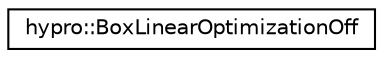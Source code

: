 digraph "Graphical Class Hierarchy"
{
  edge [fontname="Helvetica",fontsize="10",labelfontname="Helvetica",labelfontsize="10"];
  node [fontname="Helvetica",fontsize="10",shape=record];
  rankdir="LR";
  Node1 [label="hypro::BoxLinearOptimizationOff",height=0.2,width=0.4,color="black", fillcolor="white", style="filled",URL="$structhypro_1_1BoxLinearOptimizationOff.html"];
}
